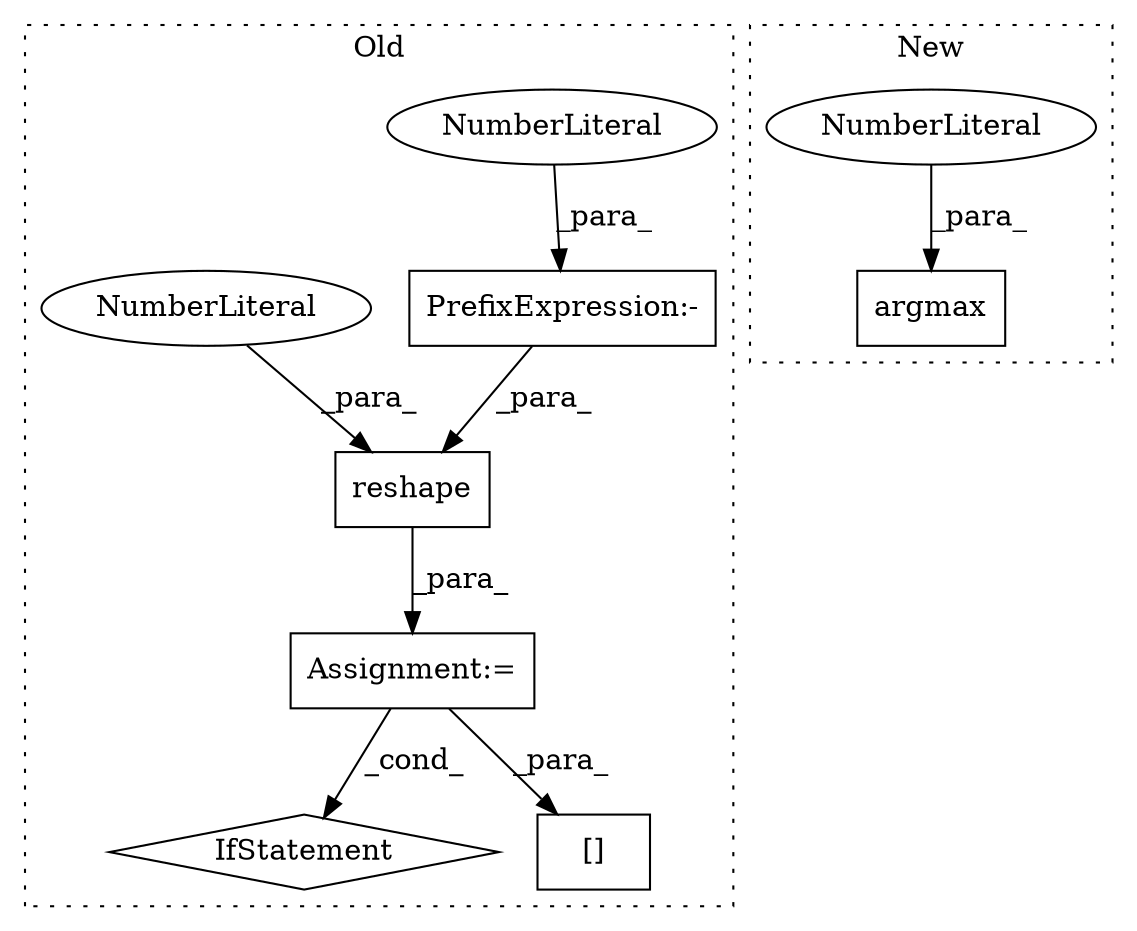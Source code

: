 digraph G {
subgraph cluster0 {
1 [label="reshape" a="32" s="4728,4740" l="8,1" shape="box"];
3 [label="PrefixExpression:-" a="38" s="4738" l="1" shape="box"];
4 [label="NumberLiteral" a="34" s="4739" l="1" shape="ellipse"];
5 [label="NumberLiteral" a="34" s="4736" l="1" shape="ellipse"];
6 [label="IfStatement" a="25" s="4836,4878" l="4,2" shape="diamond"];
8 [label="[]" a="2" s="5124,5249" l="17,2" shape="box"];
9 [label="Assignment:=" a="7" s="4721" l="1" shape="box"];
label = "Old";
style="dotted";
}
subgraph cluster1 {
2 [label="argmax" a="32" s="4772,4780" l="7,1" shape="box"];
7 [label="NumberLiteral" a="34" s="4779" l="1" shape="ellipse"];
label = "New";
style="dotted";
}
1 -> 9 [label="_para_"];
3 -> 1 [label="_para_"];
4 -> 3 [label="_para_"];
5 -> 1 [label="_para_"];
7 -> 2 [label="_para_"];
9 -> 6 [label="_cond_"];
9 -> 8 [label="_para_"];
}
